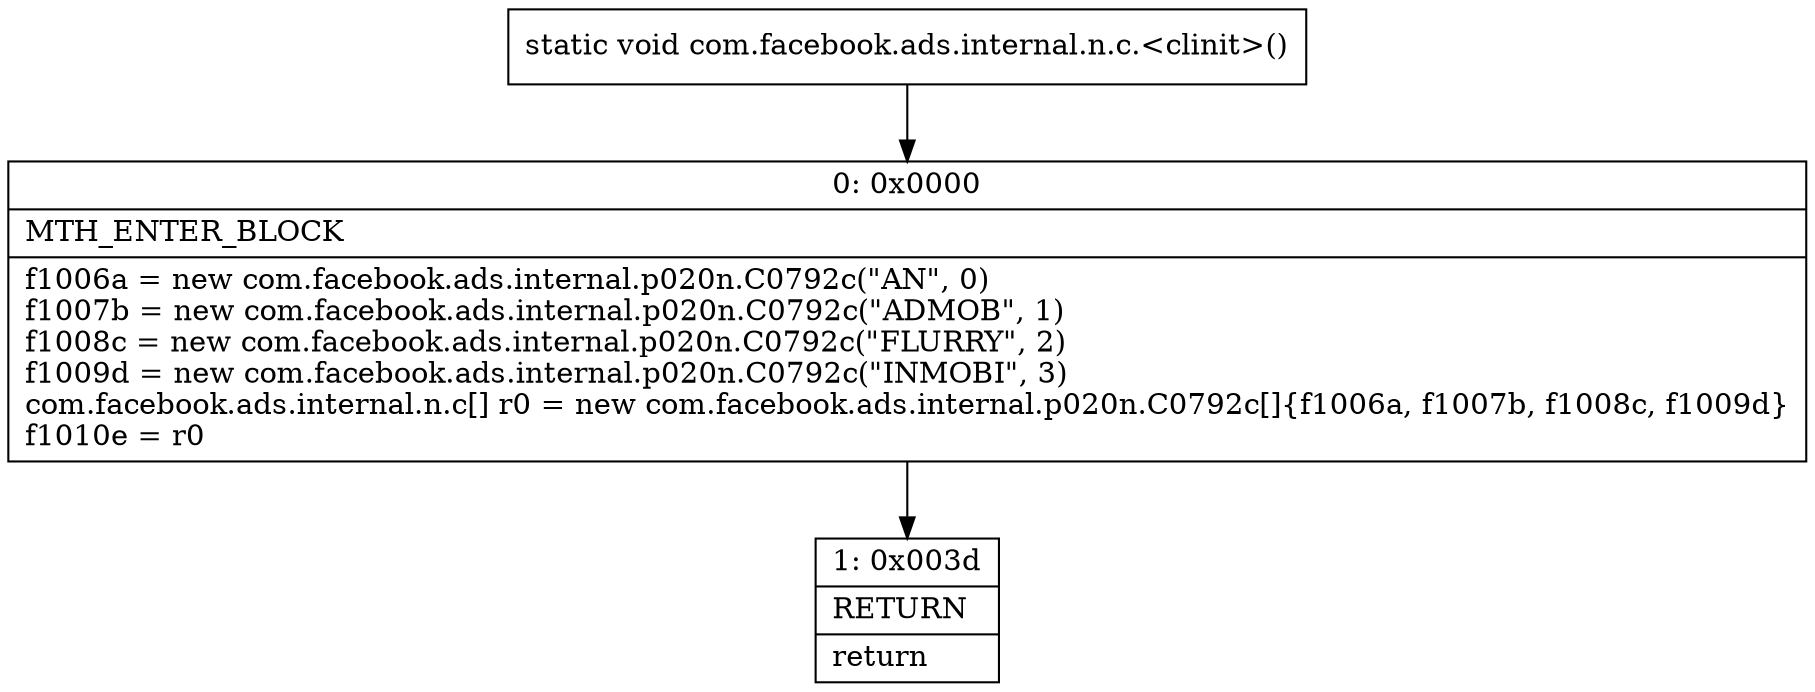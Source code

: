digraph "CFG forcom.facebook.ads.internal.n.c.\<clinit\>()V" {
Node_0 [shape=record,label="{0\:\ 0x0000|MTH_ENTER_BLOCK\l|f1006a = new com.facebook.ads.internal.p020n.C0792c(\"AN\", 0)\lf1007b = new com.facebook.ads.internal.p020n.C0792c(\"ADMOB\", 1)\lf1008c = new com.facebook.ads.internal.p020n.C0792c(\"FLURRY\", 2)\lf1009d = new com.facebook.ads.internal.p020n.C0792c(\"INMOBI\", 3)\lcom.facebook.ads.internal.n.c[] r0 = new com.facebook.ads.internal.p020n.C0792c[]\{f1006a, f1007b, f1008c, f1009d\}\lf1010e = r0\l}"];
Node_1 [shape=record,label="{1\:\ 0x003d|RETURN\l|return\l}"];
MethodNode[shape=record,label="{static void com.facebook.ads.internal.n.c.\<clinit\>() }"];
MethodNode -> Node_0;
Node_0 -> Node_1;
}

